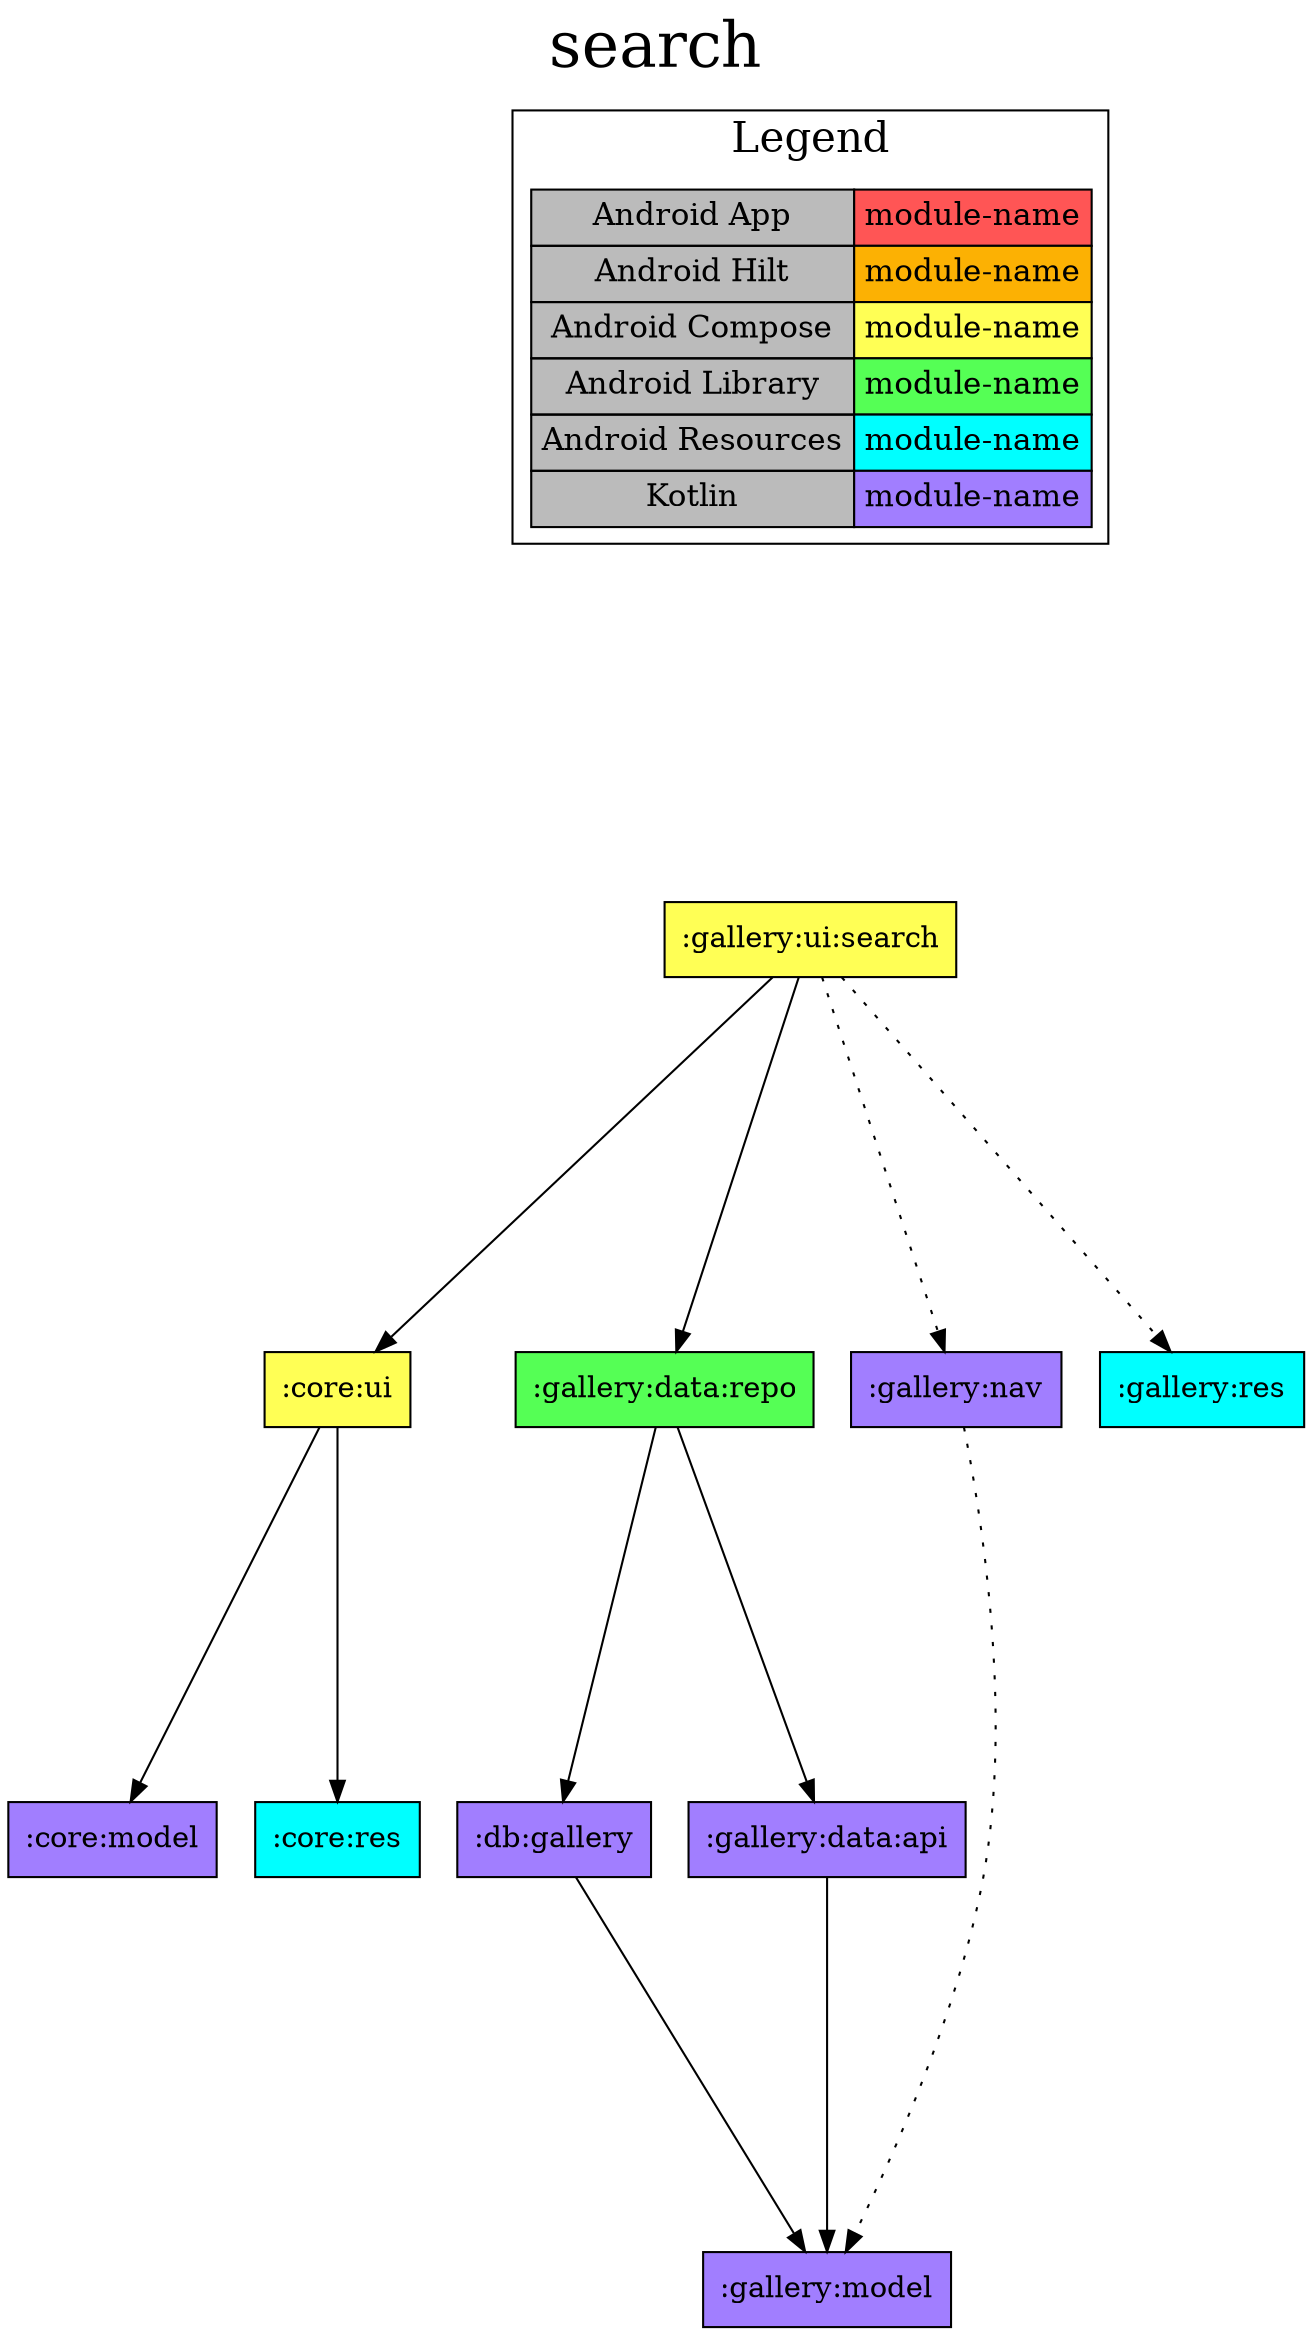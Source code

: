 digraph {
edge ["dir"="forward"]
graph ["dpi"="100","label"="search","labelloc"="t","fontsize"="30","ranksep"="2.5","rankdir"="TB"]
node ["style"="filled"]
":gallery:ui:search" ["fillcolor"="#FFFF55","shape"="box"]
":core:ui" ["fillcolor"="#FFFF55","shape"="box"]
":core:model" ["fillcolor"="#A17EFF","shape"="box"]
":core:res" ["fillcolor"="#00FFFF","shape"="box"]
":gallery:data:repo" ["fillcolor"="#55FF55","shape"="box"]
":db:gallery" ["fillcolor"="#A17EFF","shape"="box"]
":gallery:model" ["fillcolor"="#A17EFF","shape"="box"]
":gallery:data:api" ["fillcolor"="#A17EFF","shape"="box"]
":gallery:nav" ["fillcolor"="#A17EFF","shape"="box"]
":gallery:res" ["fillcolor"="#00FFFF","shape"="box"]
{
edge ["dir"="none"]
graph ["rank"="same"]
}
":gallery:ui:search" -> ":core:ui"
":gallery:ui:search" -> ":gallery:data:repo"
":gallery:ui:search" -> ":gallery:nav" ["style"="dotted"]
":gallery:ui:search" -> ":gallery:res" ["style"="dotted"]
":core:ui" -> ":core:model"
":core:ui" -> ":core:res"
":gallery:data:repo" -> ":db:gallery"
":gallery:data:repo" -> ":gallery:data:api"
":db:gallery" -> ":gallery:model"
":gallery:data:api" -> ":gallery:model"
":gallery:nav" -> ":gallery:model" ["style"="dotted"]
subgraph "cluster_legend" {
edge ["dir"="none"]
graph ["label"="Legend","fontsize"="20"]
"Legend" ["style"="filled","fillcolor"="#bbbbbb","shape"="none","margin"="0","fontsize"="15","label"=<
<TABLE BORDER="0" CELLBORDER="1" CELLSPACING="0" CELLPADDING="4">
<TR><TD>Android App</TD><TD BGCOLOR="#FF5555">module-name</TD></TR>
<TR><TD>Android Hilt</TD><TD BGCOLOR="#FCB103">module-name</TD></TR>
<TR><TD>Android Compose</TD><TD BGCOLOR="#FFFF55">module-name</TD></TR>
<TR><TD>Android Library</TD><TD BGCOLOR="#55FF55">module-name</TD></TR>
<TR><TD>Android Resources</TD><TD BGCOLOR="#00FFFF">module-name</TD></TR>
<TR><TD>Kotlin</TD><TD BGCOLOR="#A17EFF">module-name</TD></TR>
</TABLE>
>]
} -> ":gallery:ui:search" ["style"="invis"]
}
